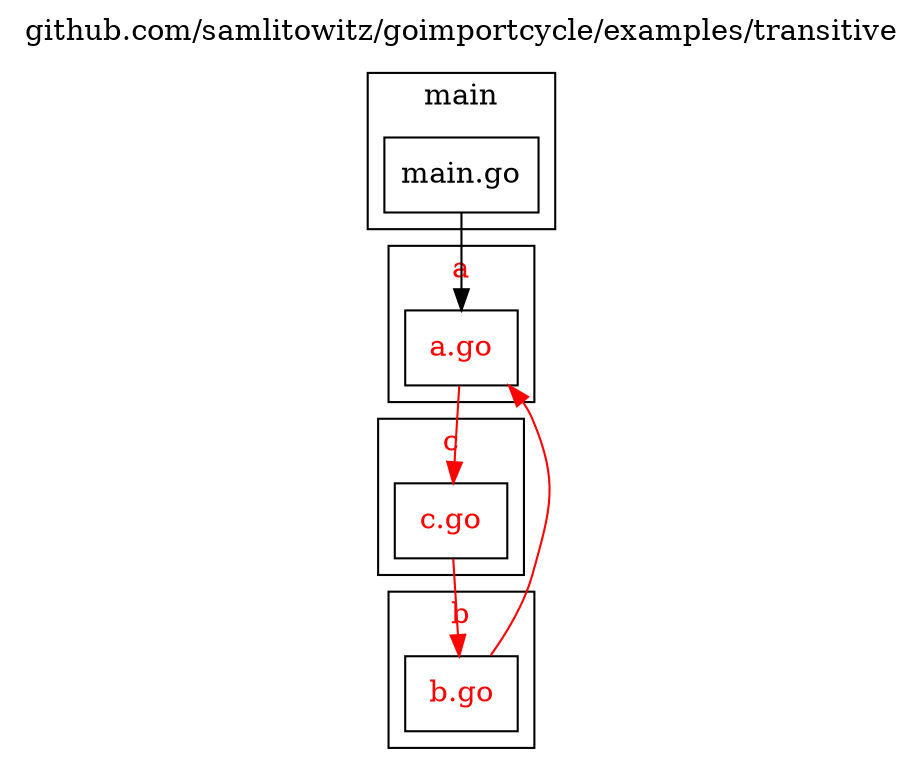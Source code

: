 digraph {
	labelloc="t";
	label="github.com/samlitowitz/goimportcycle/examples/transitive";
	rankdir="TB";
	node [shape="rect"];

	subgraph "cluster_pkg_a" {
		label="a";
		style="filled";
		fontcolor="#ff0000";
		fillcolor="#ffffff";

		"pkg_a_file_a" [label="a.go", style="filled", fontcolor="#ff0000", fillcolor="#ffffff"];
	};

	subgraph "cluster_pkg_b" {
		label="b";
		style="filled";
		fontcolor="#ff0000";
		fillcolor="#ffffff";

		"pkg_b_file_b" [label="b.go", style="filled", fontcolor="#ff0000", fillcolor="#ffffff"];
	};

	subgraph "cluster_pkg_c" {
		label="c";
		style="filled";
		fontcolor="#ff0000";
		fillcolor="#ffffff";

		"pkg_c_file_c" [label="c.go", style="filled", fontcolor="#ff0000", fillcolor="#ffffff"];
	};

	subgraph "cluster_pkg_main" {
		label="main";
		style="filled";
		fontcolor="#000000";
		fillcolor="#ffffff";

		"pkg_main_file_main" [label="main.go", style="filled", fontcolor="#000000", fillcolor="#ffffff"];
	};

	"pkg_a_file_a" -> "pkg_c_file_c" [color="#ff0000"];
	"pkg_b_file_b" -> "pkg_a_file_a" [color="#ff0000"];
	"pkg_c_file_c" -> "pkg_b_file_b" [color="#ff0000"];
	"pkg_main_file_main" -> "pkg_a_file_a" [color="#000000"];
}
